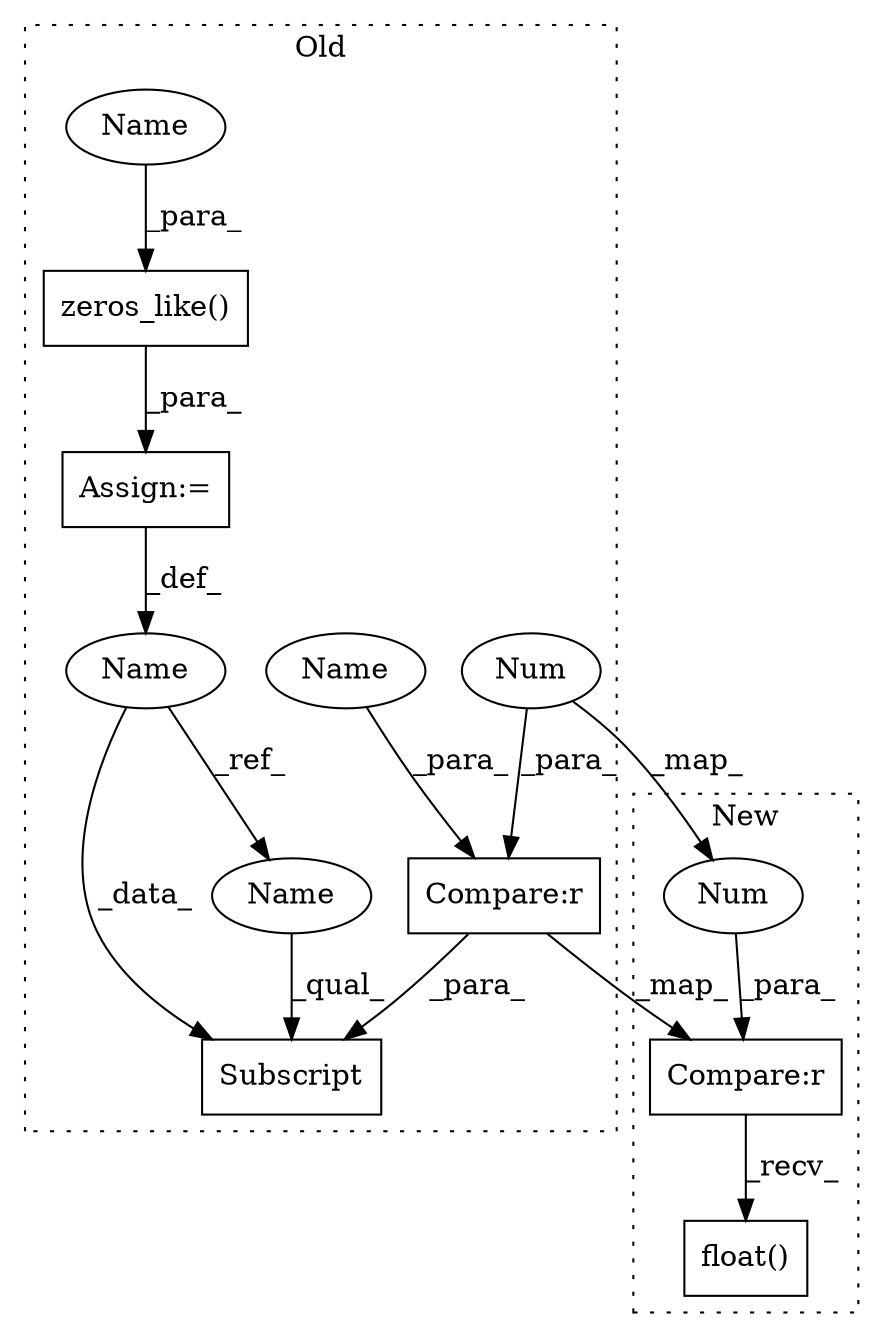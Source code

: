 digraph G {
subgraph cluster0 {
1 [label="zeros_like()" a="75" s="987,1010" l="17,1" shape="box"];
3 [label="Assign:=" a="68" s="984" l="3" shape="box"];
4 [label="Compare:r" a="40" s="1024" l="10" shape="box"];
6 [label="Subscript" a="63" s="1020,0" l="15,0" shape="box"];
7 [label="Name" a="87" s="981" l="3" shape="ellipse"];
9 [label="Num" a="76" s="1033" l="1" shape="ellipse"];
10 [label="Name" a="87" s="1004" l="6" shape="ellipse"];
11 [label="Name" a="87" s="1024" l="6" shape="ellipse"];
12 [label="Name" a="87" s="1020" l="3" shape="ellipse"];
label = "Old";
style="dotted";
}
subgraph cluster1 {
2 [label="float()" a="75" s="987" l="20" shape="box"];
5 [label="Compare:r" a="40" s="987" l="12" shape="box"];
8 [label="Num" a="76" s="997" l="1" shape="ellipse"];
label = "New";
style="dotted";
}
1 -> 3 [label="_para_"];
3 -> 7 [label="_def_"];
4 -> 5 [label="_map_"];
4 -> 6 [label="_para_"];
5 -> 2 [label="_recv_"];
7 -> 6 [label="_data_"];
7 -> 12 [label="_ref_"];
8 -> 5 [label="_para_"];
9 -> 4 [label="_para_"];
9 -> 8 [label="_map_"];
10 -> 1 [label="_para_"];
11 -> 4 [label="_para_"];
12 -> 6 [label="_qual_"];
}